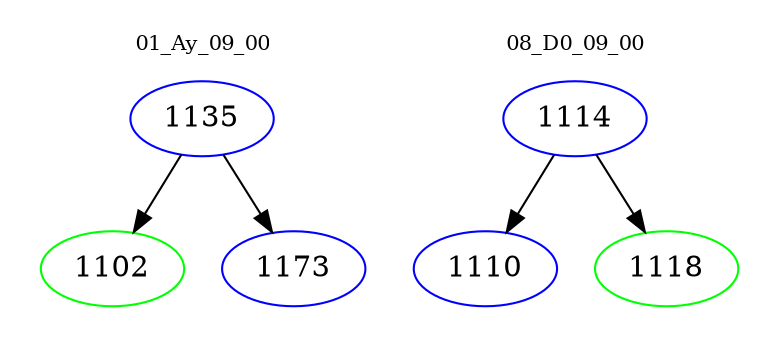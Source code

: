 digraph{
subgraph cluster_0 {
color = white
label = "01_Ay_09_00";
fontsize=10;
T0_1135 [label="1135", color="blue"]
T0_1135 -> T0_1102 [color="black"]
T0_1102 [label="1102", color="green"]
T0_1135 -> T0_1173 [color="black"]
T0_1173 [label="1173", color="blue"]
}
subgraph cluster_1 {
color = white
label = "08_D0_09_00";
fontsize=10;
T1_1114 [label="1114", color="blue"]
T1_1114 -> T1_1110 [color="black"]
T1_1110 [label="1110", color="blue"]
T1_1114 -> T1_1118 [color="black"]
T1_1118 [label="1118", color="green"]
}
}
